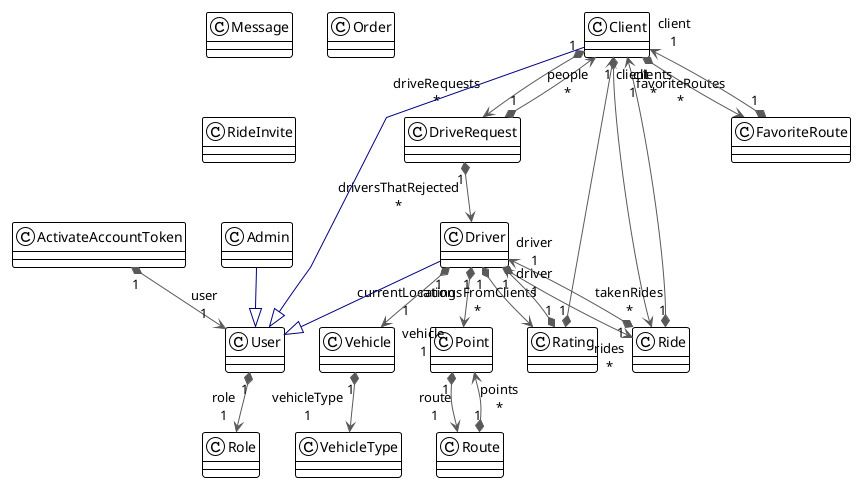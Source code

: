 @startuml

!theme plain
top to bottom direction
skinparam linetype polyline

class ActivateAccountToken
class Admin
class Client
class DriveRequest
class Driver
class FavoriteRoute
class Message
class Order
class Point
class Rating
class Ride
class RideInvite
class Role
class Route
class User
class Vehicle
class VehicleType

ActivateAccountToken "1" *-[#595959,plain]-> "user\n1" User                 
Admin                 -[#000082,plain]-^  User                 
Client               "1" *-[#595959,plain]-> "driveRequests\n*" DriveRequest         
Client               "1" *-[#595959,plain]-> "favoriteRoutes\n*" FavoriteRoute        
Client               "1" *-[#595959,plain]-> "takenRides\n*" Ride                 
Client                -[#000082,plain]-^  User                 
DriveRequest         "1" *-[#595959,plain]-> "people\n*" Client               
DriveRequest         "1" *-[#595959,plain]-> "driversThatRejected\n*" Driver               
Driver               "1" *-[#595959,plain]-> "currentLocation\n1" Point                
Driver               "1" *-[#595959,plain]-> "ratingsFromClients\n*" Rating               
Driver               "1" *-[#595959,plain]-> "rides\n*" Ride                 
Driver                -[#000082,plain]-^  User                 
Driver               "1" *-[#595959,plain]-> "vehicle\n1" Vehicle              
FavoriteRoute        "1" *-[#595959,plain]-> "client\n1" Client               
Point                "1" *-[#595959,plain]-> "route\n1" Route                
Rating               "1" *-[#595959,plain]-> "client\n1" Client               
Rating               "1" *-[#595959,plain]-> "driver\n1" Driver               
Ride                 "1" *-[#595959,plain]-> "clients\n*" Client               
Ride                 "1" *-[#595959,plain]-> "driver\n1" Driver               
Route                "1" *-[#595959,plain]-> "points\n*" Point                
User                 "1" *-[#595959,plain]-> "role\n1" Role                 
Vehicle              "1" *-[#595959,plain]-> "vehicleType\n1" VehicleType          
@enduml
